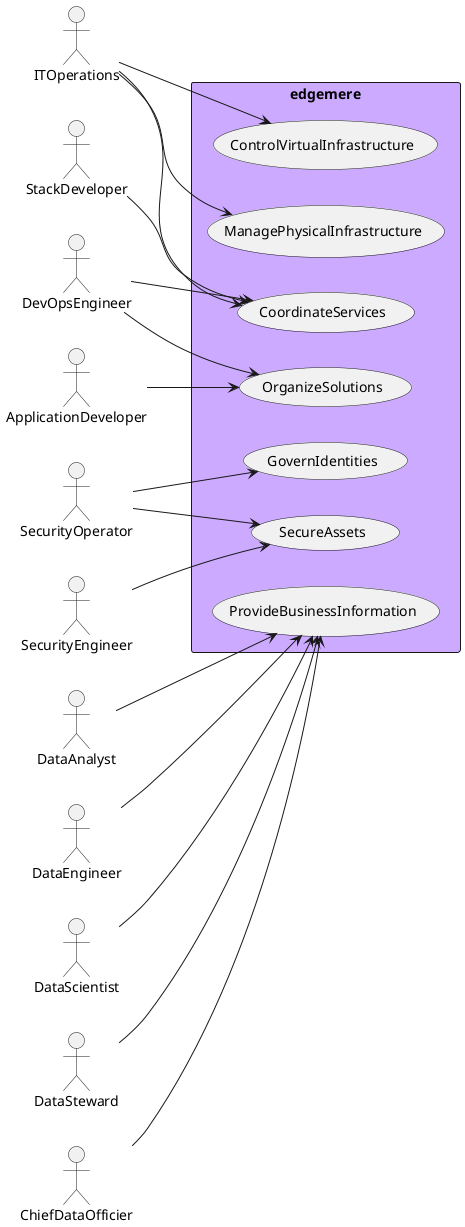 @startuml

left to right direction
Actor "ITOperations" as ITOperations
Actor "StackDeveloper" as StackDeveloper
Actor "ITOperations" as ITOperations
Actor "DevOpsEngineer" as DevOpsEngineer
Actor "SecurityOperator" as SecurityOperator
Actor "ITOperations" as ITOperations
Actor "ApplicationDeveloper" as ApplicationDeveloper
Actor "DevOpsEngineer" as DevOpsEngineer
Actor "DataAnalyst" as DataAnalyst
Actor "DataEngineer" as DataEngineer
Actor "DataScientist" as DataScientist
Actor "DataSteward" as DataSteward
Actor "ChiefDataOfficier" as ChiefDataOfficier
Actor "SecurityEngineer" as SecurityEngineer
Actor "SecurityOperator" as SecurityOperator


rectangle "edgemere" #ccaaff {
usecase "ControlVirtualInfrastructure" as ControlVirtualInfrastructure
    ITOperations --> ControlVirtualInfrastructure
    usecase "CoordinateServices" as CoordinateServices
    StackDeveloper --> CoordinateServices
    ITOperations --> CoordinateServices
    DevOpsEngineer --> CoordinateServices
    usecase "GovernIdentities" as GovernIdentities
    SecurityOperator --> GovernIdentities
    usecase "ManagePhysicalInfrastructure" as ManagePhysicalInfrastructure
    ITOperations --> ManagePhysicalInfrastructure
    usecase "OrganizeSolutions" as OrganizeSolutions
    ApplicationDeveloper --> OrganizeSolutions
    DevOpsEngineer --> OrganizeSolutions
    usecase "ProvideBusinessInformation" as ProvideBusinessInformation
    DataAnalyst --> ProvideBusinessInformation
    DataEngineer --> ProvideBusinessInformation
    DataScientist --> ProvideBusinessInformation
    DataSteward --> ProvideBusinessInformation
    ChiefDataOfficier --> ProvideBusinessInformation
    usecase "SecureAssets" as SecureAssets
    SecurityEngineer --> SecureAssets
    SecurityOperator --> SecureAssets
    }


@enduml
